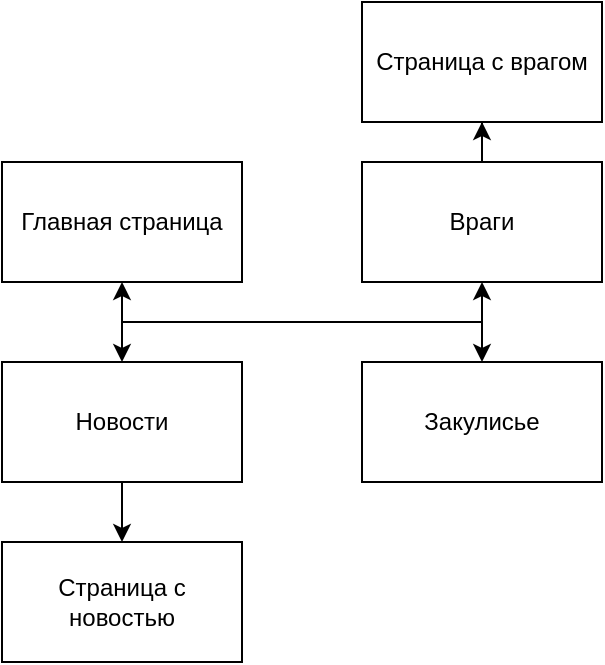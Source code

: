 <mxfile version="21.2.7" type="device">
  <diagram name="Страница 1" id="6BxcVrR5KpV6WQaWm85-">
    <mxGraphModel dx="662" dy="420" grid="1" gridSize="10" guides="1" tooltips="1" connect="1" arrows="1" fold="1" page="1" pageScale="1" pageWidth="827" pageHeight="1169" math="0" shadow="0">
      <root>
        <mxCell id="0" />
        <mxCell id="1" parent="0" />
        <mxCell id="X3_iYxvrw8omAYvAQNHp-5" style="edgeStyle=orthogonalEdgeStyle;rounded=0;orthogonalLoop=1;jettySize=auto;html=1;exitX=0.5;exitY=1;exitDx=0;exitDy=0;entryX=0.5;entryY=0;entryDx=0;entryDy=0;startArrow=classic;startFill=1;" edge="1" parent="1" source="X3_iYxvrw8omAYvAQNHp-1" target="X3_iYxvrw8omAYvAQNHp-4">
          <mxGeometry relative="1" as="geometry" />
        </mxCell>
        <mxCell id="X3_iYxvrw8omAYvAQNHp-1" value="Главная страница" style="rounded=0;whiteSpace=wrap;html=1;" vertex="1" parent="1">
          <mxGeometry x="210" y="170" width="120" height="60" as="geometry" />
        </mxCell>
        <mxCell id="X3_iYxvrw8omAYvAQNHp-6" style="edgeStyle=orthogonalEdgeStyle;rounded=0;orthogonalLoop=1;jettySize=auto;html=1;exitX=0.5;exitY=1;exitDx=0;exitDy=0;entryX=0.5;entryY=0;entryDx=0;entryDy=0;startArrow=classic;startFill=1;" edge="1" parent="1" source="X3_iYxvrw8omAYvAQNHp-2" target="X3_iYxvrw8omAYvAQNHp-3">
          <mxGeometry relative="1" as="geometry" />
        </mxCell>
        <mxCell id="X3_iYxvrw8omAYvAQNHp-10" style="edgeStyle=orthogonalEdgeStyle;rounded=0;orthogonalLoop=1;jettySize=auto;html=1;entryX=0.5;entryY=1;entryDx=0;entryDy=0;" edge="1" parent="1" source="X3_iYxvrw8omAYvAQNHp-2" target="X3_iYxvrw8omAYvAQNHp-7">
          <mxGeometry relative="1" as="geometry" />
        </mxCell>
        <mxCell id="X3_iYxvrw8omAYvAQNHp-2" value="Враги" style="rounded=0;whiteSpace=wrap;html=1;" vertex="1" parent="1">
          <mxGeometry x="390" y="170" width="120" height="60" as="geometry" />
        </mxCell>
        <mxCell id="X3_iYxvrw8omAYvAQNHp-9" style="edgeStyle=orthogonalEdgeStyle;rounded=0;orthogonalLoop=1;jettySize=auto;html=1;entryX=0.5;entryY=0;entryDx=0;entryDy=0;" edge="1" parent="1" source="X3_iYxvrw8omAYvAQNHp-3" target="X3_iYxvrw8omAYvAQNHp-8">
          <mxGeometry relative="1" as="geometry" />
        </mxCell>
        <mxCell id="X3_iYxvrw8omAYvAQNHp-3" value="Новости" style="rounded=0;whiteSpace=wrap;html=1;" vertex="1" parent="1">
          <mxGeometry x="210" y="270" width="120" height="60" as="geometry" />
        </mxCell>
        <mxCell id="X3_iYxvrw8omAYvAQNHp-4" value="Закулисье" style="rounded=0;whiteSpace=wrap;html=1;" vertex="1" parent="1">
          <mxGeometry x="390" y="270" width="120" height="60" as="geometry" />
        </mxCell>
        <mxCell id="X3_iYxvrw8omAYvAQNHp-7" value="Страница с врагом" style="rounded=0;whiteSpace=wrap;html=1;" vertex="1" parent="1">
          <mxGeometry x="390" y="90" width="120" height="60" as="geometry" />
        </mxCell>
        <mxCell id="X3_iYxvrw8omAYvAQNHp-8" value="Страница с новостью" style="rounded=0;whiteSpace=wrap;html=1;" vertex="1" parent="1">
          <mxGeometry x="210" y="360" width="120" height="60" as="geometry" />
        </mxCell>
      </root>
    </mxGraphModel>
  </diagram>
</mxfile>
